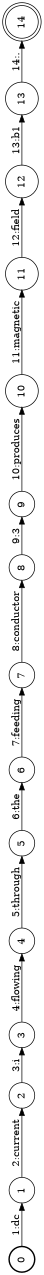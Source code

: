 digraph FST {
rankdir = LR;
size = "8.5,11";
label = "";
center = 1;
orientation = Landscape;
ranksep = "0.4";
nodesep = "0.25";
0 [label = "0", shape = circle, style = bold, fontsize = 14]
	0 -> 1 [label = "1:dc", fontsize = 14];
1 [label = "1", shape = circle, style = solid, fontsize = 14]
	1 -> 2 [label = "2:current", fontsize = 14];
2 [label = "2", shape = circle, style = solid, fontsize = 14]
	2 -> 3 [label = "3:i", fontsize = 14];
3 [label = "3", shape = circle, style = solid, fontsize = 14]
	3 -> 4 [label = "4:flowing", fontsize = 14];
4 [label = "4", shape = circle, style = solid, fontsize = 14]
	4 -> 5 [label = "5:through", fontsize = 14];
5 [label = "5", shape = circle, style = solid, fontsize = 14]
	5 -> 6 [label = "6:the", fontsize = 14];
6 [label = "6", shape = circle, style = solid, fontsize = 14]
	6 -> 7 [label = "7:feeding", fontsize = 14];
7 [label = "7", shape = circle, style = solid, fontsize = 14]
	7 -> 8 [label = "8:conductor", fontsize = 14];
8 [label = "8", shape = circle, style = solid, fontsize = 14]
	8 -> 9 [label = "9:3", fontsize = 14];
9 [label = "9", shape = circle, style = solid, fontsize = 14]
	9 -> 10 [label = "10:produces", fontsize = 14];
10 [label = "10", shape = circle, style = solid, fontsize = 14]
	10 -> 11 [label = "11:magnetic", fontsize = 14];
11 [label = "11", shape = circle, style = solid, fontsize = 14]
	11 -> 12 [label = "12:field", fontsize = 14];
12 [label = "12", shape = circle, style = solid, fontsize = 14]
	12 -> 13 [label = "13:b1", fontsize = 14];
13 [label = "13", shape = circle, style = solid, fontsize = 14]
	13 -> 14 [label = "14:.", fontsize = 14];
14 [label = "14", shape = doublecircle, style = solid, fontsize = 14]
}
